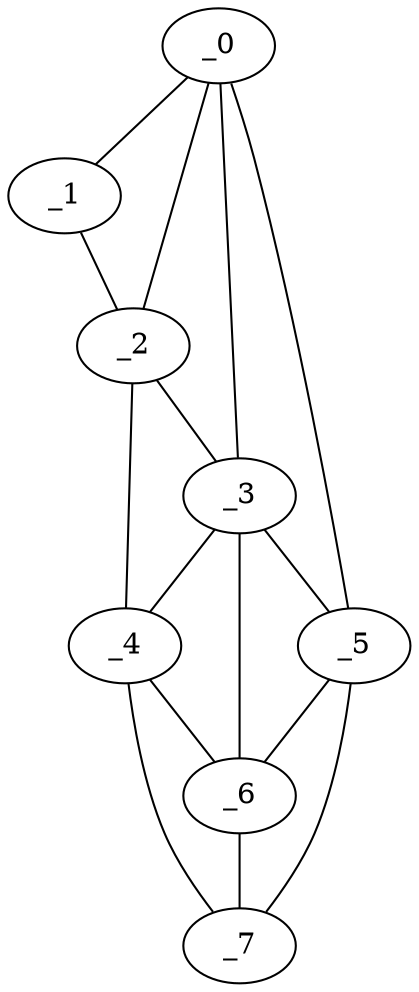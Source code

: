 graph "obj21__200.gxl" {
	_0	 [x=2,
		y=68];
	_1	 [x=8,
		y=51];
	_0 -- _1	 [valence=1];
	_2	 [x=17,
		y=49];
	_0 -- _2	 [valence=2];
	_3	 [x=55,
		y=56];
	_0 -- _3	 [valence=2];
	_5	 [x=62,
		y=70];
	_0 -- _5	 [valence=1];
	_1 -- _2	 [valence=1];
	_2 -- _3	 [valence=1];
	_4	 [x=62,
		y=54];
	_2 -- _4	 [valence=1];
	_3 -- _4	 [valence=2];
	_3 -- _5	 [valence=2];
	_6	 [x=64,
		y=60];
	_3 -- _6	 [valence=2];
	_4 -- _6	 [valence=1];
	_7	 [x=127,
		y=67];
	_4 -- _7	 [valence=1];
	_5 -- _6	 [valence=1];
	_5 -- _7	 [valence=1];
	_6 -- _7	 [valence=2];
}
